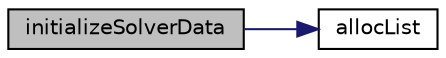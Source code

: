 digraph "initializeSolverData"
{
  edge [fontname="Helvetica",fontsize="10",labelfontname="Helvetica",labelfontsize="10"];
  node [fontname="Helvetica",fontsize="10",shape=record];
  rankdir="LR";
  Node40 [label="initializeSolverData",height=0.2,width=0.4,color="black", fillcolor="grey75", style="filled", fontcolor="black"];
  Node40 -> Node41 [color="midnightblue",fontsize="10",style="solid",fontname="Helvetica"];
  Node41 [label="allocList",height=0.2,width=0.4,color="black", fillcolor="white", style="filled",URL="$d7/d40/list_8c.html#a905dfd674b82bc55862e2dd152c8a6a1"];
}
